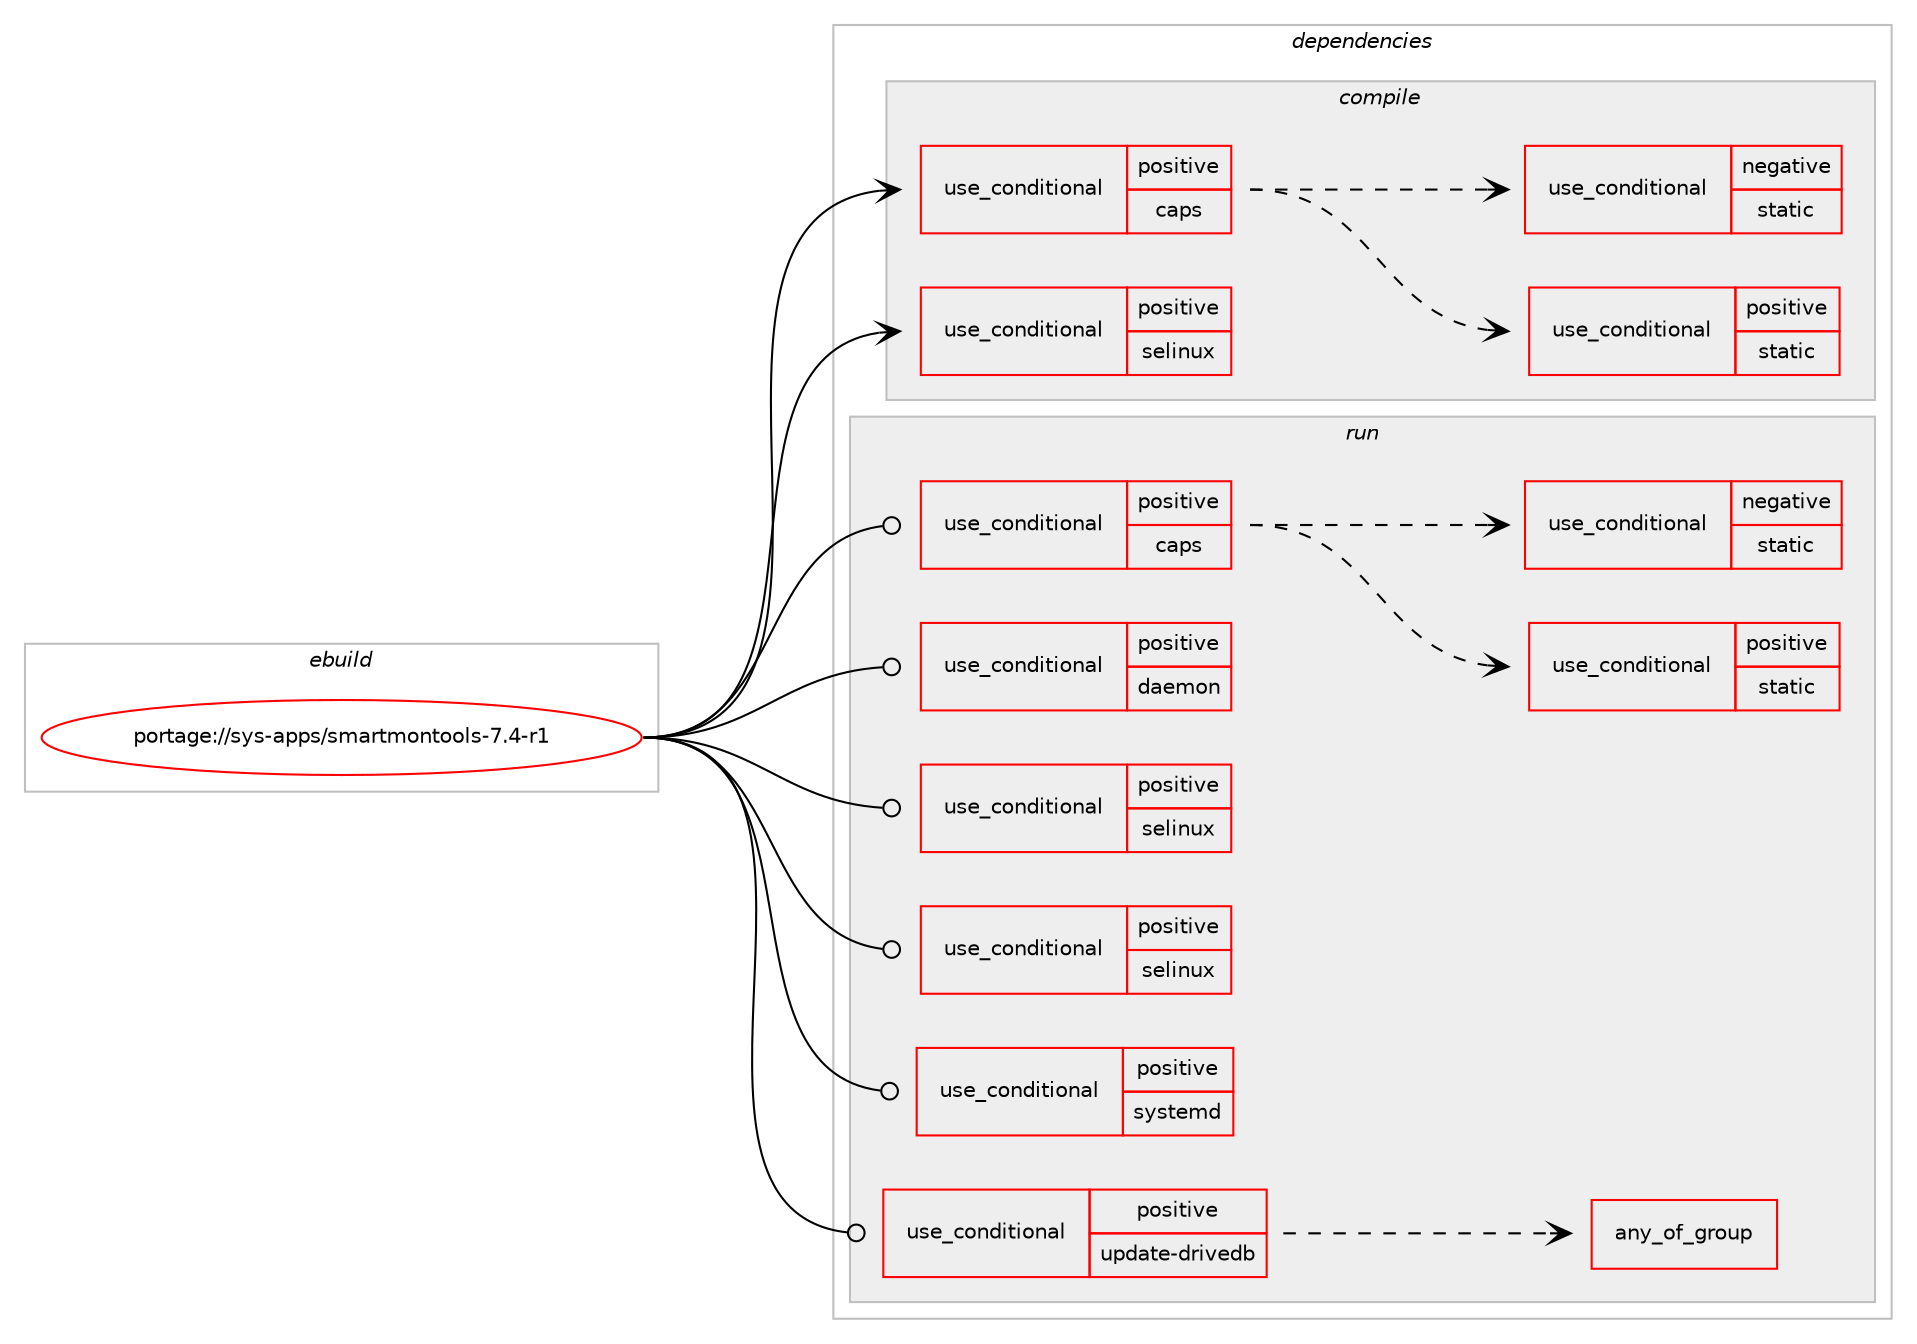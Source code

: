 digraph prolog {

# *************
# Graph options
# *************

newrank=true;
concentrate=true;
compound=true;
graph [rankdir=LR,fontname=Helvetica,fontsize=10,ranksep=1.5];#, ranksep=2.5, nodesep=0.2];
edge  [arrowhead=vee];
node  [fontname=Helvetica,fontsize=10];

# **********
# The ebuild
# **********

subgraph cluster_leftcol {
color=gray;
rank=same;
label=<<i>ebuild</i>>;
id [label="portage://sys-apps/smartmontools-7.4-r1", color=red, width=4, href="../sys-apps/smartmontools-7.4-r1.svg"];
}

# ****************
# The dependencies
# ****************

subgraph cluster_midcol {
color=gray;
label=<<i>dependencies</i>>;
subgraph cluster_compile {
fillcolor="#eeeeee";
style=filled;
label=<<i>compile</i>>;
subgraph cond109276 {
dependency212295 [label=<<TABLE BORDER="0" CELLBORDER="1" CELLSPACING="0" CELLPADDING="4"><TR><TD ROWSPAN="3" CELLPADDING="10">use_conditional</TD></TR><TR><TD>positive</TD></TR><TR><TD>caps</TD></TR></TABLE>>, shape=none, color=red];
subgraph cond109277 {
dependency212296 [label=<<TABLE BORDER="0" CELLBORDER="1" CELLSPACING="0" CELLPADDING="4"><TR><TD ROWSPAN="3" CELLPADDING="10">use_conditional</TD></TR><TR><TD>positive</TD></TR><TR><TD>static</TD></TR></TABLE>>, shape=none, color=red];
# *** BEGIN UNKNOWN DEPENDENCY TYPE (TODO) ***
# dependency212296 -> package_dependency(portage://sys-apps/smartmontools-7.4-r1,install,no,sys-libs,libcap-ng,none,[,,],any_same_slot,[use(enable(static-libs),none)])
# *** END UNKNOWN DEPENDENCY TYPE (TODO) ***

}
dependency212295:e -> dependency212296:w [weight=20,style="dashed",arrowhead="vee"];
subgraph cond109278 {
dependency212297 [label=<<TABLE BORDER="0" CELLBORDER="1" CELLSPACING="0" CELLPADDING="4"><TR><TD ROWSPAN="3" CELLPADDING="10">use_conditional</TD></TR><TR><TD>negative</TD></TR><TR><TD>static</TD></TR></TABLE>>, shape=none, color=red];
# *** BEGIN UNKNOWN DEPENDENCY TYPE (TODO) ***
# dependency212297 -> package_dependency(portage://sys-apps/smartmontools-7.4-r1,install,no,sys-libs,libcap-ng,none,[,,],any_same_slot,[])
# *** END UNKNOWN DEPENDENCY TYPE (TODO) ***

}
dependency212295:e -> dependency212297:w [weight=20,style="dashed",arrowhead="vee"];
}
id:e -> dependency212295:w [weight=20,style="solid",arrowhead="vee"];
subgraph cond109279 {
dependency212298 [label=<<TABLE BORDER="0" CELLBORDER="1" CELLSPACING="0" CELLPADDING="4"><TR><TD ROWSPAN="3" CELLPADDING="10">use_conditional</TD></TR><TR><TD>positive</TD></TR><TR><TD>selinux</TD></TR></TABLE>>, shape=none, color=red];
# *** BEGIN UNKNOWN DEPENDENCY TYPE (TODO) ***
# dependency212298 -> package_dependency(portage://sys-apps/smartmontools-7.4-r1,install,no,sys-libs,libselinux,none,[,,],any_same_slot,[])
# *** END UNKNOWN DEPENDENCY TYPE (TODO) ***

}
id:e -> dependency212298:w [weight=20,style="solid",arrowhead="vee"];
}
subgraph cluster_compileandrun {
fillcolor="#eeeeee";
style=filled;
label=<<i>compile and run</i>>;
}
subgraph cluster_run {
fillcolor="#eeeeee";
style=filled;
label=<<i>run</i>>;
subgraph cond109280 {
dependency212299 [label=<<TABLE BORDER="0" CELLBORDER="1" CELLSPACING="0" CELLPADDING="4"><TR><TD ROWSPAN="3" CELLPADDING="10">use_conditional</TD></TR><TR><TD>positive</TD></TR><TR><TD>caps</TD></TR></TABLE>>, shape=none, color=red];
subgraph cond109281 {
dependency212300 [label=<<TABLE BORDER="0" CELLBORDER="1" CELLSPACING="0" CELLPADDING="4"><TR><TD ROWSPAN="3" CELLPADDING="10">use_conditional</TD></TR><TR><TD>positive</TD></TR><TR><TD>static</TD></TR></TABLE>>, shape=none, color=red];
# *** BEGIN UNKNOWN DEPENDENCY TYPE (TODO) ***
# dependency212300 -> package_dependency(portage://sys-apps/smartmontools-7.4-r1,run,no,sys-libs,libcap-ng,none,[,,],any_same_slot,[use(enable(static-libs),none)])
# *** END UNKNOWN DEPENDENCY TYPE (TODO) ***

}
dependency212299:e -> dependency212300:w [weight=20,style="dashed",arrowhead="vee"];
subgraph cond109282 {
dependency212301 [label=<<TABLE BORDER="0" CELLBORDER="1" CELLSPACING="0" CELLPADDING="4"><TR><TD ROWSPAN="3" CELLPADDING="10">use_conditional</TD></TR><TR><TD>negative</TD></TR><TR><TD>static</TD></TR></TABLE>>, shape=none, color=red];
# *** BEGIN UNKNOWN DEPENDENCY TYPE (TODO) ***
# dependency212301 -> package_dependency(portage://sys-apps/smartmontools-7.4-r1,run,no,sys-libs,libcap-ng,none,[,,],any_same_slot,[])
# *** END UNKNOWN DEPENDENCY TYPE (TODO) ***

}
dependency212299:e -> dependency212301:w [weight=20,style="dashed",arrowhead="vee"];
}
id:e -> dependency212299:w [weight=20,style="solid",arrowhead="odot"];
subgraph cond109283 {
dependency212302 [label=<<TABLE BORDER="0" CELLBORDER="1" CELLSPACING="0" CELLPADDING="4"><TR><TD ROWSPAN="3" CELLPADDING="10">use_conditional</TD></TR><TR><TD>positive</TD></TR><TR><TD>daemon</TD></TR></TABLE>>, shape=none, color=red];
# *** BEGIN UNKNOWN DEPENDENCY TYPE (TODO) ***
# dependency212302 -> package_dependency(portage://sys-apps/smartmontools-7.4-r1,run,no,virtual,mailx,none,[,,],[],[])
# *** END UNKNOWN DEPENDENCY TYPE (TODO) ***

}
id:e -> dependency212302:w [weight=20,style="solid",arrowhead="odot"];
subgraph cond109284 {
dependency212303 [label=<<TABLE BORDER="0" CELLBORDER="1" CELLSPACING="0" CELLPADDING="4"><TR><TD ROWSPAN="3" CELLPADDING="10">use_conditional</TD></TR><TR><TD>positive</TD></TR><TR><TD>selinux</TD></TR></TABLE>>, shape=none, color=red];
# *** BEGIN UNKNOWN DEPENDENCY TYPE (TODO) ***
# dependency212303 -> package_dependency(portage://sys-apps/smartmontools-7.4-r1,run,no,sec-policy,selinux-smartmon,none,[,,],[],[])
# *** END UNKNOWN DEPENDENCY TYPE (TODO) ***

}
id:e -> dependency212303:w [weight=20,style="solid",arrowhead="odot"];
subgraph cond109285 {
dependency212304 [label=<<TABLE BORDER="0" CELLBORDER="1" CELLSPACING="0" CELLPADDING="4"><TR><TD ROWSPAN="3" CELLPADDING="10">use_conditional</TD></TR><TR><TD>positive</TD></TR><TR><TD>selinux</TD></TR></TABLE>>, shape=none, color=red];
# *** BEGIN UNKNOWN DEPENDENCY TYPE (TODO) ***
# dependency212304 -> package_dependency(portage://sys-apps/smartmontools-7.4-r1,run,no,sys-libs,libselinux,none,[,,],any_same_slot,[])
# *** END UNKNOWN DEPENDENCY TYPE (TODO) ***

}
id:e -> dependency212304:w [weight=20,style="solid",arrowhead="odot"];
subgraph cond109286 {
dependency212305 [label=<<TABLE BORDER="0" CELLBORDER="1" CELLSPACING="0" CELLPADDING="4"><TR><TD ROWSPAN="3" CELLPADDING="10">use_conditional</TD></TR><TR><TD>positive</TD></TR><TR><TD>systemd</TD></TR></TABLE>>, shape=none, color=red];
# *** BEGIN UNKNOWN DEPENDENCY TYPE (TODO) ***
# dependency212305 -> package_dependency(portage://sys-apps/smartmontools-7.4-r1,run,no,sys-apps,systemd,none,[,,],[],[])
# *** END UNKNOWN DEPENDENCY TYPE (TODO) ***

}
id:e -> dependency212305:w [weight=20,style="solid",arrowhead="odot"];
subgraph cond109287 {
dependency212306 [label=<<TABLE BORDER="0" CELLBORDER="1" CELLSPACING="0" CELLPADDING="4"><TR><TD ROWSPAN="3" CELLPADDING="10">use_conditional</TD></TR><TR><TD>positive</TD></TR><TR><TD>update-drivedb</TD></TR></TABLE>>, shape=none, color=red];
# *** BEGIN UNKNOWN DEPENDENCY TYPE (TODO) ***
# dependency212306 -> package_dependency(portage://sys-apps/smartmontools-7.4-r1,run,no,app-crypt,gnupg,none,[,,],[],[])
# *** END UNKNOWN DEPENDENCY TYPE (TODO) ***

subgraph any2665 {
dependency212307 [label=<<TABLE BORDER="0" CELLBORDER="1" CELLSPACING="0" CELLPADDING="4"><TR><TD CELLPADDING="10">any_of_group</TD></TR></TABLE>>, shape=none, color=red];# *** BEGIN UNKNOWN DEPENDENCY TYPE (TODO) ***
# dependency212307 -> package_dependency(portage://sys-apps/smartmontools-7.4-r1,run,no,net-misc,curl,none,[,,],[],[])
# *** END UNKNOWN DEPENDENCY TYPE (TODO) ***

# *** BEGIN UNKNOWN DEPENDENCY TYPE (TODO) ***
# dependency212307 -> package_dependency(portage://sys-apps/smartmontools-7.4-r1,run,no,net-misc,wget,none,[,,],[],[])
# *** END UNKNOWN DEPENDENCY TYPE (TODO) ***

# *** BEGIN UNKNOWN DEPENDENCY TYPE (TODO) ***
# dependency212307 -> package_dependency(portage://sys-apps/smartmontools-7.4-r1,run,no,www-client,lynx,none,[,,],[],[])
# *** END UNKNOWN DEPENDENCY TYPE (TODO) ***

# *** BEGIN UNKNOWN DEPENDENCY TYPE (TODO) ***
# dependency212307 -> package_dependency(portage://sys-apps/smartmontools-7.4-r1,run,no,dev-vcs,subversion,none,[,,],[],[])
# *** END UNKNOWN DEPENDENCY TYPE (TODO) ***

}
dependency212306:e -> dependency212307:w [weight=20,style="dashed",arrowhead="vee"];
}
id:e -> dependency212306:w [weight=20,style="solid",arrowhead="odot"];
}
}

# **************
# The candidates
# **************

subgraph cluster_choices {
rank=same;
color=gray;
label=<<i>candidates</i>>;

}

}
